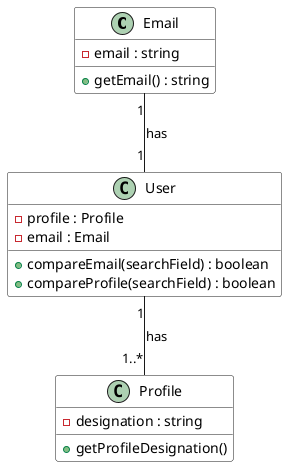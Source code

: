 @startuml





class Email #FFFFFF {
	-email : string
	+getEmail() : string
}

class User #FFFFFF {
	-profile : Profile
	-email : Email
	+compareEmail(searchField) : boolean
	+compareProfile(searchField) : boolean
}


class Profile #FFFFFF {
	-designation : string
	+getProfileDesignation()
}


User "1" -- "1..*" Profile : has
Email "1" -- "1" User : has



@enduml